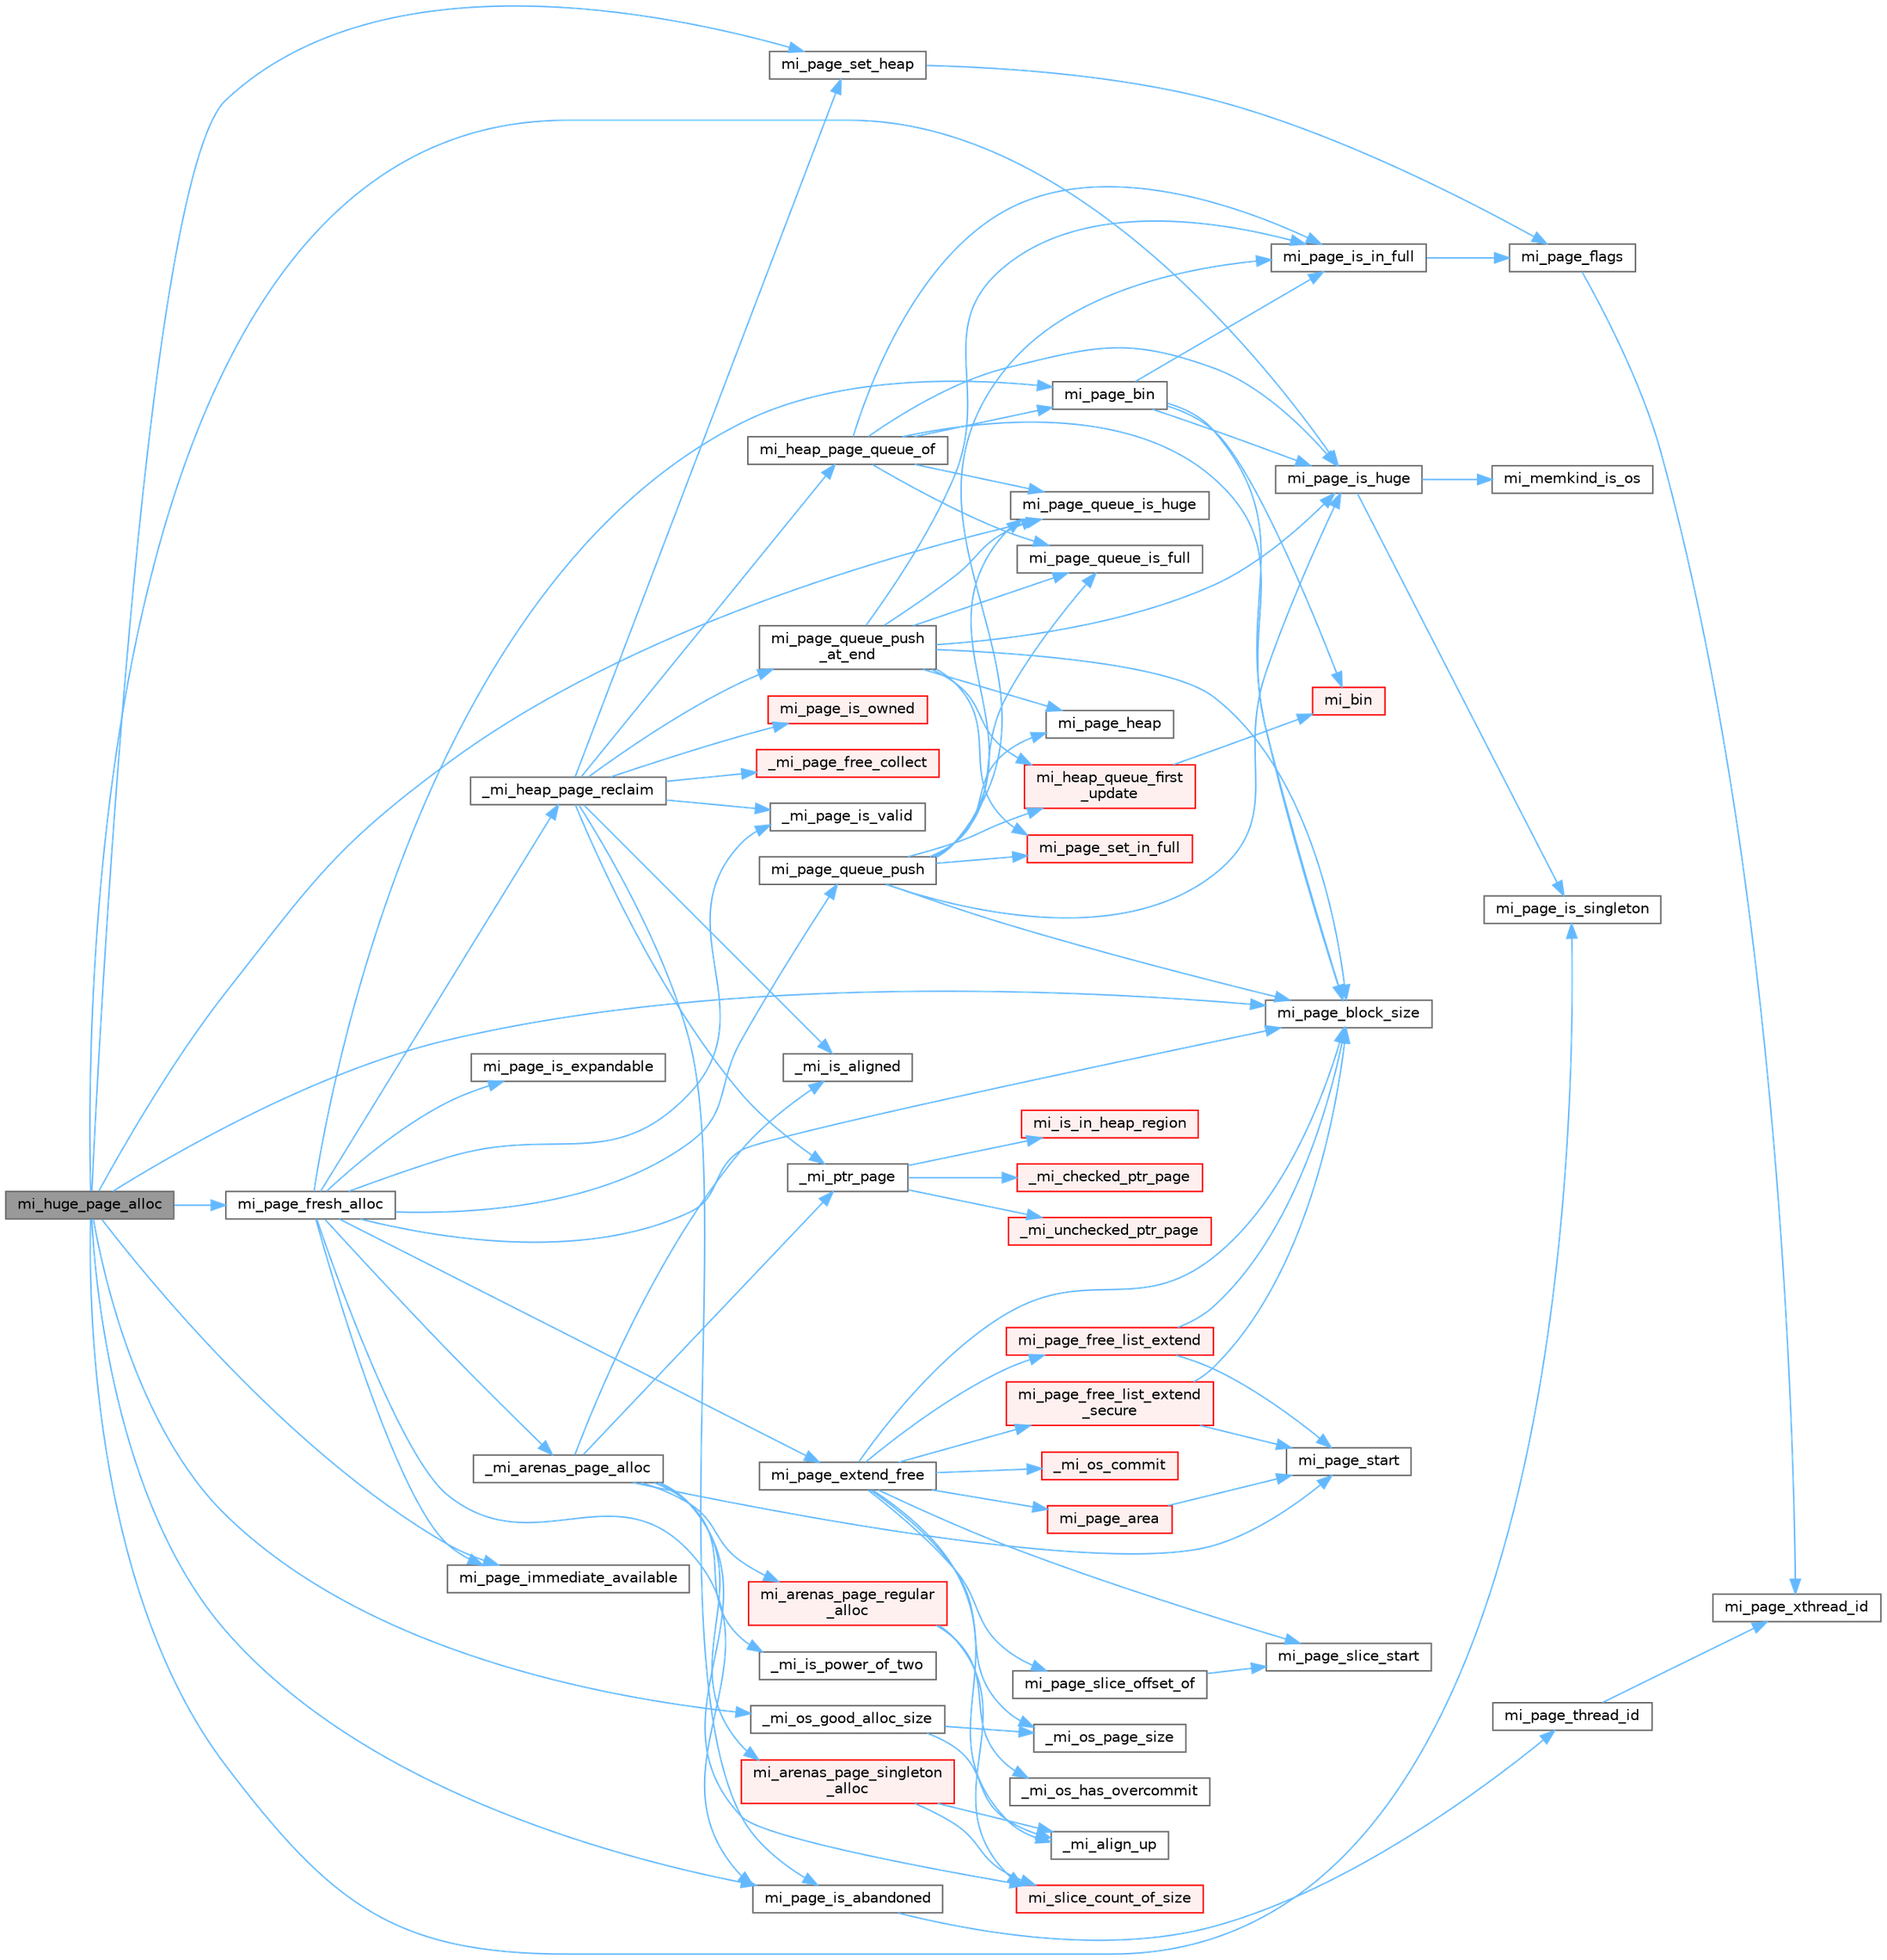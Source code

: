 digraph "mi_huge_page_alloc"
{
 // LATEX_PDF_SIZE
  bgcolor="transparent";
  edge [fontname=Helvetica,fontsize=10,labelfontname=Helvetica,labelfontsize=10];
  node [fontname=Helvetica,fontsize=10,shape=box,height=0.2,width=0.4];
  rankdir="LR";
  Node1 [id="Node000001",label="mi_huge_page_alloc",height=0.2,width=0.4,color="gray40", fillcolor="grey60", style="filled", fontcolor="black",tooltip=" "];
  Node1 -> Node2 [id="edge1_Node000001_Node000002",color="steelblue1",style="solid",tooltip=" "];
  Node2 [id="Node000002",label="_mi_os_good_alloc_size",height=0.2,width=0.4,color="grey40", fillcolor="white", style="filled",URL="$os_8c.html#aa30b56bf7b30da1c4f35323cfccce4f1",tooltip=" "];
  Node2 -> Node3 [id="edge2_Node000002_Node000003",color="steelblue1",style="solid",tooltip=" "];
  Node3 [id="Node000003",label="_mi_align_up",height=0.2,width=0.4,color="grey40", fillcolor="white", style="filled",URL="$_e_a_s_t_l_2packages_2mimalloc_2include_2mimalloc_2internal_8h.html#a7f35944d44d8a16365072023dd19e0da",tooltip=" "];
  Node2 -> Node4 [id="edge3_Node000002_Node000004",color="steelblue1",style="solid",tooltip=" "];
  Node4 [id="Node000004",label="_mi_os_page_size",height=0.2,width=0.4,color="grey40", fillcolor="white", style="filled",URL="$os_8c.html#a723e4c95209d4c6282b53317473e83d5",tooltip=" "];
  Node1 -> Node5 [id="edge4_Node000001_Node000005",color="steelblue1",style="solid",tooltip=" "];
  Node5 [id="Node000005",label="mi_page_block_size",height=0.2,width=0.4,color="grey40", fillcolor="white", style="filled",URL="$_e_a_s_t_l_2packages_2mimalloc_2include_2mimalloc_2internal_8h.html#a6134893990c1f09da2b40092ceecc780",tooltip=" "];
  Node1 -> Node6 [id="edge5_Node000001_Node000006",color="steelblue1",style="solid",tooltip=" "];
  Node6 [id="Node000006",label="mi_page_fresh_alloc",height=0.2,width=0.4,color="grey40", fillcolor="white", style="filled",URL="$page_8c.html#afdce56576b07a6f0321c78f9ca906141",tooltip=" "];
  Node6 -> Node7 [id="edge6_Node000006_Node000007",color="steelblue1",style="solid",tooltip=" "];
  Node7 [id="Node000007",label="_mi_arenas_page_alloc",height=0.2,width=0.4,color="grey40", fillcolor="white", style="filled",URL="$arena_8c.html#a04aa01daeb2a2b3dd42a54154fa89c26",tooltip=" "];
  Node7 -> Node8 [id="edge7_Node000007_Node000008",color="steelblue1",style="solid",tooltip=" "];
  Node8 [id="Node000008",label="_mi_is_aligned",height=0.2,width=0.4,color="grey40", fillcolor="white", style="filled",URL="$_e_a_s_t_l_2packages_2mimalloc_2include_2mimalloc_2internal_8h.html#ad446ae4d82cbdbd78dfbe46fa2330555",tooltip=" "];
  Node7 -> Node9 [id="edge8_Node000007_Node000009",color="steelblue1",style="solid",tooltip=" "];
  Node9 [id="Node000009",label="_mi_is_power_of_two",height=0.2,width=0.4,color="grey40", fillcolor="white", style="filled",URL="$_e_a_s_t_l_2packages_2mimalloc_2include_2mimalloc_2internal_8h.html#ac46068515202fb9642f6b2610836bd82",tooltip=" "];
  Node7 -> Node10 [id="edge9_Node000007_Node000010",color="steelblue1",style="solid",tooltip=" "];
  Node10 [id="Node000010",label="_mi_ptr_page",height=0.2,width=0.4,color="grey40", fillcolor="white", style="filled",URL="$_e_a_s_t_l_2packages_2mimalloc_2include_2mimalloc_2internal_8h.html#acd84a462a2045538d19ecc56e6cc29f6",tooltip=" "];
  Node10 -> Node11 [id="edge10_Node000010_Node000011",color="steelblue1",style="solid",tooltip=" "];
  Node11 [id="Node000011",label="_mi_checked_ptr_page",height=0.2,width=0.4,color="red", fillcolor="#FFF0F0", style="filled",URL="$_e_a_s_t_l_2packages_2mimalloc_2include_2mimalloc_2internal_8h.html#aae1cb48b790d504329cb8031a6a716ef",tooltip=" "];
  Node10 -> Node13 [id="edge11_Node000010_Node000013",color="steelblue1",style="solid",tooltip=" "];
  Node13 [id="Node000013",label="_mi_unchecked_ptr_page",height=0.2,width=0.4,color="red", fillcolor="#FFF0F0", style="filled",URL="$_e_a_s_t_l_2packages_2mimalloc_2include_2mimalloc_2internal_8h.html#af17a42b9aa712fc80ff8d725eb2300ec",tooltip=" "];
  Node10 -> Node14 [id="edge12_Node000010_Node000014",color="steelblue1",style="solid",tooltip=" "];
  Node14 [id="Node000014",label="mi_is_in_heap_region",height=0.2,width=0.4,color="red", fillcolor="#FFF0F0", style="filled",URL="$group__extended.html#ga5f071b10d4df1c3658e04e7fd67a94e6",tooltip=" "];
  Node7 -> Node17 [id="edge13_Node000007_Node000017",color="steelblue1",style="solid",tooltip=" "];
  Node17 [id="Node000017",label="mi_arenas_page_regular\l_alloc",height=0.2,width=0.4,color="red", fillcolor="#FFF0F0", style="filled",URL="$arena_8c.html#a4b6e177710444b0ae5fe4acf69222a23",tooltip=" "];
  Node17 -> Node18 [id="edge14_Node000017_Node000018",color="steelblue1",style="solid",tooltip=" "];
  Node18 [id="Node000018",label="_mi_os_has_overcommit",height=0.2,width=0.4,color="grey40", fillcolor="white", style="filled",URL="$os_8c.html#ab15bd169082d58502da1d18e7ae61044",tooltip=" "];
  Node17 -> Node111 [id="edge15_Node000017_Node000111",color="steelblue1",style="solid",tooltip=" "];
  Node111 [id="Node000111",label="mi_slice_count_of_size",height=0.2,width=0.4,color="red", fillcolor="#FFF0F0", style="filled",URL="$_e_a_s_t_l_2packages_2mimalloc_2include_2mimalloc_2internal_8h.html#a9ad8412b6af23e1040840727a59cc9b5",tooltip=" "];
  Node7 -> Node339 [id="edge16_Node000007_Node000339",color="steelblue1",style="solid",tooltip=" "];
  Node339 [id="Node000339",label="mi_arenas_page_singleton\l_alloc",height=0.2,width=0.4,color="red", fillcolor="#FFF0F0", style="filled",URL="$arena_8c.html#a49fe61e9eb0c2f70cfdd223d8aafc91a",tooltip=" "];
  Node339 -> Node3 [id="edge17_Node000339_Node000003",color="steelblue1",style="solid",tooltip=" "];
  Node339 -> Node111 [id="edge18_Node000339_Node000111",color="steelblue1",style="solid",tooltip=" "];
  Node7 -> Node29 [id="edge19_Node000007_Node000029",color="steelblue1",style="solid",tooltip=" "];
  Node29 [id="Node000029",label="mi_page_start",height=0.2,width=0.4,color="grey40", fillcolor="white", style="filled",URL="$_e_a_s_t_l_2packages_2mimalloc_2include_2mimalloc_2internal_8h.html#a95e8b035747d340ad060f5cf0811b7e9",tooltip=" "];
  Node7 -> Node111 [id="edge20_Node000007_Node000111",color="steelblue1",style="solid",tooltip=" "];
  Node6 -> Node340 [id="edge21_Node000006_Node000340",color="steelblue1",style="solid",tooltip=" "];
  Node340 [id="Node000340",label="_mi_heap_page_reclaim",height=0.2,width=0.4,color="grey40", fillcolor="white", style="filled",URL="$page_8c.html#ab24ca86854e0fd0c95e516de2fdf3b7c",tooltip=" "];
  Node340 -> Node8 [id="edge22_Node000340_Node000008",color="steelblue1",style="solid",tooltip=" "];
  Node340 -> Node287 [id="edge23_Node000340_Node000287",color="steelblue1",style="solid",tooltip=" "];
  Node287 [id="Node000287",label="_mi_page_free_collect",height=0.2,width=0.4,color="red", fillcolor="#FFF0F0", style="filled",URL="$page_8c.html#ae2b78e1e45e4ac3db8102e9d333d2972",tooltip=" "];
  Node340 -> Node341 [id="edge24_Node000340_Node000341",color="steelblue1",style="solid",tooltip=" "];
  Node341 [id="Node000341",label="_mi_page_is_valid",height=0.2,width=0.4,color="grey40", fillcolor="white", style="filled",URL="$_e_a_s_t_l_2packages_2mimalloc_2include_2mimalloc_2internal_8h.html#af1d572618734511626662f9f7befb8e9",tooltip=" "];
  Node340 -> Node10 [id="edge25_Node000340_Node000010",color="steelblue1",style="solid",tooltip=" "];
  Node340 -> Node342 [id="edge26_Node000340_Node000342",color="steelblue1",style="solid",tooltip=" "];
  Node342 [id="Node000342",label="mi_heap_page_queue_of",height=0.2,width=0.4,color="grey40", fillcolor="white", style="filled",URL="$page-queue_8c.html#aa50524f852ac833fcf366b583c9ebfaa",tooltip=" "];
  Node342 -> Node343 [id="edge27_Node000342_Node000343",color="steelblue1",style="solid",tooltip=" "];
  Node343 [id="Node000343",label="mi_page_bin",height=0.2,width=0.4,color="grey40", fillcolor="white", style="filled",URL="$page-queue_8c.html#a9ffcf338faf74ed684dc0859345b4d6e",tooltip=" "];
  Node343 -> Node285 [id="edge28_Node000343_Node000285",color="steelblue1",style="solid",tooltip=" "];
  Node285 [id="Node000285",label="mi_bin",height=0.2,width=0.4,color="red", fillcolor="#FFF0F0", style="filled",URL="$page-queue_8c.html#accb1e44eb166c3b6fa8f5567d0acf085",tooltip=" "];
  Node343 -> Node5 [id="edge29_Node000343_Node000005",color="steelblue1",style="solid",tooltip=" "];
  Node343 -> Node344 [id="edge30_Node000343_Node000344",color="steelblue1",style="solid",tooltip=" "];
  Node344 [id="Node000344",label="mi_page_is_huge",height=0.2,width=0.4,color="grey40", fillcolor="white", style="filled",URL="$_e_a_s_t_l_2packages_2mimalloc_2include_2mimalloc_2internal_8h.html#aebe1b18846bd3fc16de5b52cd2250bec",tooltip=" "];
  Node344 -> Node143 [id="edge31_Node000344_Node000143",color="steelblue1",style="solid",tooltip=" "];
  Node143 [id="Node000143",label="mi_memkind_is_os",height=0.2,width=0.4,color="grey40", fillcolor="white", style="filled",URL="$types_8h.html#a7b53315c793e6a0934fb369cfb0dc388",tooltip=" "];
  Node344 -> Node345 [id="edge32_Node000344_Node000345",color="steelblue1",style="solid",tooltip=" "];
  Node345 [id="Node000345",label="mi_page_is_singleton",height=0.2,width=0.4,color="grey40", fillcolor="white", style="filled",URL="$_e_a_s_t_l_2packages_2mimalloc_2include_2mimalloc_2internal_8h.html#a1b94ed5207a90334cdecba2006d91038",tooltip=" "];
  Node343 -> Node346 [id="edge33_Node000343_Node000346",color="steelblue1",style="solid",tooltip=" "];
  Node346 [id="Node000346",label="mi_page_is_in_full",height=0.2,width=0.4,color="grey40", fillcolor="white", style="filled",URL="$_e_a_s_t_l_2packages_2mimalloc_2include_2mimalloc_2internal_8h.html#a250f4d0710309fb1cff782cd06644842",tooltip=" "];
  Node346 -> Node86 [id="edge34_Node000346_Node000086",color="steelblue1",style="solid",tooltip=" "];
  Node86 [id="Node000086",label="mi_page_flags",height=0.2,width=0.4,color="grey40", fillcolor="white", style="filled",URL="$_e_a_s_t_l_2packages_2mimalloc_2include_2mimalloc_2internal_8h.html#a3d26e50ecf7ae2045d2a6dc69c3c30c8",tooltip=" "];
  Node86 -> Node87 [id="edge35_Node000086_Node000087",color="steelblue1",style="solid",tooltip=" "];
  Node87 [id="Node000087",label="mi_page_xthread_id",height=0.2,width=0.4,color="grey40", fillcolor="white", style="filled",URL="$_e_a_s_t_l_2packages_2mimalloc_2include_2mimalloc_2internal_8h.html#af15a53be4fb9aa00af3c25632b1b1dac",tooltip=" "];
  Node342 -> Node5 [id="edge36_Node000342_Node000005",color="steelblue1",style="solid",tooltip=" "];
  Node342 -> Node344 [id="edge37_Node000342_Node000344",color="steelblue1",style="solid",tooltip=" "];
  Node342 -> Node346 [id="edge38_Node000342_Node000346",color="steelblue1",style="solid",tooltip=" "];
  Node342 -> Node347 [id="edge39_Node000342_Node000347",color="steelblue1",style="solid",tooltip=" "];
  Node347 [id="Node000347",label="mi_page_queue_is_full",height=0.2,width=0.4,color="grey40", fillcolor="white", style="filled",URL="$page-queue_8c.html#a3529cdf6a99d843e38810b5d241982ba",tooltip=" "];
  Node342 -> Node348 [id="edge40_Node000342_Node000348",color="steelblue1",style="solid",tooltip=" "];
  Node348 [id="Node000348",label="mi_page_queue_is_huge",height=0.2,width=0.4,color="grey40", fillcolor="white", style="filled",URL="$page-queue_8c.html#a06408445b78873dce28c5c6e29be9153",tooltip=" "];
  Node340 -> Node280 [id="edge41_Node000340_Node000280",color="steelblue1",style="solid",tooltip=" "];
  Node280 [id="Node000280",label="mi_page_is_abandoned",height=0.2,width=0.4,color="grey40", fillcolor="white", style="filled",URL="$_e_a_s_t_l_2packages_2mimalloc_2include_2mimalloc_2internal_8h.html#aa75f964d916bd58a37861b88491c51fb",tooltip=" "];
  Node280 -> Node281 [id="edge42_Node000280_Node000281",color="steelblue1",style="solid",tooltip=" "];
  Node281 [id="Node000281",label="mi_page_thread_id",height=0.2,width=0.4,color="grey40", fillcolor="white", style="filled",URL="$_e_a_s_t_l_2packages_2mimalloc_2include_2mimalloc_2internal_8h.html#a90afabd9cd5163cc55285f6f60107e4e",tooltip=" "];
  Node281 -> Node87 [id="edge43_Node000281_Node000087",color="steelblue1",style="solid",tooltip=" "];
  Node340 -> Node89 [id="edge44_Node000340_Node000089",color="steelblue1",style="solid",tooltip=" "];
  Node89 [id="Node000089",label="mi_page_is_owned",height=0.2,width=0.4,color="red", fillcolor="#FFF0F0", style="filled",URL="$_e_a_s_t_l_2packages_2mimalloc_2include_2mimalloc_2internal_8h.html#af56ec67c6f794de0f36d59a6390ab4c7",tooltip=" "];
  Node340 -> Node349 [id="edge45_Node000340_Node000349",color="steelblue1",style="solid",tooltip=" "];
  Node349 [id="Node000349",label="mi_page_queue_push\l_at_end",height=0.2,width=0.4,color="grey40", fillcolor="white", style="filled",URL="$page-queue_8c.html#a0d3fb7c2bfbe71e923d25b7fc395e981",tooltip=" "];
  Node349 -> Node350 [id="edge46_Node000349_Node000350",color="steelblue1",style="solid",tooltip=" "];
  Node350 [id="Node000350",label="mi_heap_queue_first\l_update",height=0.2,width=0.4,color="red", fillcolor="#FFF0F0", style="filled",URL="$page-queue_8c.html#a490c11a0d3839b4803aa2a8289ca245d",tooltip=" "];
  Node350 -> Node285 [id="edge47_Node000350_Node000285",color="steelblue1",style="solid",tooltip=" "];
  Node349 -> Node5 [id="edge48_Node000349_Node000005",color="steelblue1",style="solid",tooltip=" "];
  Node349 -> Node351 [id="edge49_Node000349_Node000351",color="steelblue1",style="solid",tooltip=" "];
  Node351 [id="Node000351",label="mi_page_heap",height=0.2,width=0.4,color="grey40", fillcolor="white", style="filled",URL="$_e_a_s_t_l_2packages_2mimalloc_2include_2mimalloc_2internal_8h.html#a35ba87308ac94f73791017e50d3ab4c7",tooltip=" "];
  Node349 -> Node344 [id="edge50_Node000349_Node000344",color="steelblue1",style="solid",tooltip=" "];
  Node349 -> Node346 [id="edge51_Node000349_Node000346",color="steelblue1",style="solid",tooltip=" "];
  Node349 -> Node347 [id="edge52_Node000349_Node000347",color="steelblue1",style="solid",tooltip=" "];
  Node349 -> Node348 [id="edge53_Node000349_Node000348",color="steelblue1",style="solid",tooltip=" "];
  Node349 -> Node352 [id="edge54_Node000349_Node000352",color="steelblue1",style="solid",tooltip=" "];
  Node352 [id="Node000352",label="mi_page_set_in_full",height=0.2,width=0.4,color="red", fillcolor="#FFF0F0", style="filled",URL="$_e_a_s_t_l_2packages_2mimalloc_2include_2mimalloc_2internal_8h.html#a4b587eab21fd150918b1c57244c17d27",tooltip=" "];
  Node340 -> Node91 [id="edge55_Node000340_Node000091",color="steelblue1",style="solid",tooltip=" "];
  Node91 [id="Node000091",label="mi_page_set_heap",height=0.2,width=0.4,color="grey40", fillcolor="white", style="filled",URL="$_e_a_s_t_l_2packages_2mimalloc_2include_2mimalloc_2internal_8h.html#a4f0664d2a3d9c81776a0f90311aef474",tooltip=" "];
  Node91 -> Node86 [id="edge56_Node000091_Node000086",color="steelblue1",style="solid",tooltip=" "];
  Node6 -> Node341 [id="edge57_Node000006_Node000341",color="steelblue1",style="solid",tooltip=" "];
  Node6 -> Node343 [id="edge58_Node000006_Node000343",color="steelblue1",style="solid",tooltip=" "];
  Node6 -> Node5 [id="edge59_Node000006_Node000005",color="steelblue1",style="solid",tooltip=" "];
  Node6 -> Node32 [id="edge60_Node000006_Node000032",color="steelblue1",style="solid",tooltip=" "];
  Node32 [id="Node000032",label="mi_page_extend_free",height=0.2,width=0.4,color="grey40", fillcolor="white", style="filled",URL="$page_8c.html#a40c7a483e3c04fdcf8d9a16bc6e6cea5",tooltip=" "];
  Node32 -> Node3 [id="edge61_Node000032_Node000003",color="steelblue1",style="solid",tooltip=" "];
  Node32 -> Node33 [id="edge62_Node000032_Node000033",color="steelblue1",style="solid",tooltip=" "];
  Node33 [id="Node000033",label="_mi_os_commit",height=0.2,width=0.4,color="red", fillcolor="#FFF0F0", style="filled",URL="$os_8c.html#acef931ae1be3c3ddb6ee125a8267a84e",tooltip=" "];
  Node32 -> Node4 [id="edge63_Node000032_Node000004",color="steelblue1",style="solid",tooltip=" "];
  Node32 -> Node27 [id="edge64_Node000032_Node000027",color="steelblue1",style="solid",tooltip=" "];
  Node27 [id="Node000027",label="mi_page_area",height=0.2,width=0.4,color="red", fillcolor="#FFF0F0", style="filled",URL="$_e_a_s_t_l_2packages_2mimalloc_2include_2mimalloc_2internal_8h.html#ab02bec7b56343136344cb9441cb889c7",tooltip=" "];
  Node27 -> Node29 [id="edge65_Node000027_Node000029",color="steelblue1",style="solid",tooltip=" "];
  Node32 -> Node5 [id="edge66_Node000032_Node000005",color="steelblue1",style="solid",tooltip=" "];
  Node32 -> Node76 [id="edge67_Node000032_Node000076",color="steelblue1",style="solid",tooltip=" "];
  Node76 [id="Node000076",label="mi_page_free_list_extend",height=0.2,width=0.4,color="red", fillcolor="#FFF0F0", style="filled",URL="$page_8c.html#a9bb87a743570919cc56839f9fc433695",tooltip=" "];
  Node76 -> Node5 [id="edge68_Node000076_Node000005",color="steelblue1",style="solid",tooltip=" "];
  Node76 -> Node29 [id="edge69_Node000076_Node000029",color="steelblue1",style="solid",tooltip=" "];
  Node32 -> Node82 [id="edge70_Node000032_Node000082",color="steelblue1",style="solid",tooltip=" "];
  Node82 [id="Node000082",label="mi_page_free_list_extend\l_secure",height=0.2,width=0.4,color="red", fillcolor="#FFF0F0", style="filled",URL="$page_8c.html#a4a740b834c5746b0309fece1a0b1d781",tooltip=" "];
  Node82 -> Node5 [id="edge71_Node000082_Node000005",color="steelblue1",style="solid",tooltip=" "];
  Node82 -> Node29 [id="edge72_Node000082_Node000029",color="steelblue1",style="solid",tooltip=" "];
  Node32 -> Node84 [id="edge73_Node000032_Node000084",color="steelblue1",style="solid",tooltip=" "];
  Node84 [id="Node000084",label="mi_page_slice_offset_of",height=0.2,width=0.4,color="grey40", fillcolor="white", style="filled",URL="$_e_a_s_t_l_2packages_2mimalloc_2include_2mimalloc_2internal_8h.html#ad3e5df2ef93d3703a1a70368b1a858d6",tooltip=" "];
  Node84 -> Node31 [id="edge74_Node000084_Node000031",color="steelblue1",style="solid",tooltip=" "];
  Node31 [id="Node000031",label="mi_page_slice_start",height=0.2,width=0.4,color="grey40", fillcolor="white", style="filled",URL="$_e_a_s_t_l_2packages_2mimalloc_2include_2mimalloc_2internal_8h.html#a5a6ac89588d92c6b443e78415aac06db",tooltip=" "];
  Node32 -> Node31 [id="edge75_Node000032_Node000031",color="steelblue1",style="solid",tooltip=" "];
  Node6 -> Node88 [id="edge76_Node000006_Node000088",color="steelblue1",style="solid",tooltip=" "];
  Node88 [id="Node000088",label="mi_page_immediate_available",height=0.2,width=0.4,color="grey40", fillcolor="white", style="filled",URL="$_e_a_s_t_l_2packages_2mimalloc_2include_2mimalloc_2internal_8h.html#a87596f606325115ec4f43046dfd3d64a",tooltip=" "];
  Node6 -> Node280 [id="edge77_Node000006_Node000280",color="steelblue1",style="solid",tooltip=" "];
  Node6 -> Node354 [id="edge78_Node000006_Node000354",color="steelblue1",style="solid",tooltip=" "];
  Node354 [id="Node000354",label="mi_page_is_expandable",height=0.2,width=0.4,color="grey40", fillcolor="white", style="filled",URL="$_e_a_s_t_l_2packages_2mimalloc_2include_2mimalloc_2internal_8h.html#ad36cb8000f39dcfbc68c9d9b219d0397",tooltip=" "];
  Node6 -> Node355 [id="edge79_Node000006_Node000355",color="steelblue1",style="solid",tooltip=" "];
  Node355 [id="Node000355",label="mi_page_queue_push",height=0.2,width=0.4,color="grey40", fillcolor="white", style="filled",URL="$page-queue_8c.html#afd208c53e5567aedf31759e91fcaee4c",tooltip=" "];
  Node355 -> Node350 [id="edge80_Node000355_Node000350",color="steelblue1",style="solid",tooltip=" "];
  Node355 -> Node5 [id="edge81_Node000355_Node000005",color="steelblue1",style="solid",tooltip=" "];
  Node355 -> Node351 [id="edge82_Node000355_Node000351",color="steelblue1",style="solid",tooltip=" "];
  Node355 -> Node344 [id="edge83_Node000355_Node000344",color="steelblue1",style="solid",tooltip=" "];
  Node355 -> Node346 [id="edge84_Node000355_Node000346",color="steelblue1",style="solid",tooltip=" "];
  Node355 -> Node347 [id="edge85_Node000355_Node000347",color="steelblue1",style="solid",tooltip=" "];
  Node355 -> Node348 [id="edge86_Node000355_Node000348",color="steelblue1",style="solid",tooltip=" "];
  Node355 -> Node352 [id="edge87_Node000355_Node000352",color="steelblue1",style="solid",tooltip=" "];
  Node1 -> Node88 [id="edge88_Node000001_Node000088",color="steelblue1",style="solid",tooltip=" "];
  Node1 -> Node280 [id="edge89_Node000001_Node000280",color="steelblue1",style="solid",tooltip=" "];
  Node1 -> Node344 [id="edge90_Node000001_Node000344",color="steelblue1",style="solid",tooltip=" "];
  Node1 -> Node345 [id="edge91_Node000001_Node000345",color="steelblue1",style="solid",tooltip=" "];
  Node1 -> Node348 [id="edge92_Node000001_Node000348",color="steelblue1",style="solid",tooltip=" "];
  Node1 -> Node91 [id="edge93_Node000001_Node000091",color="steelblue1",style="solid",tooltip=" "];
}
